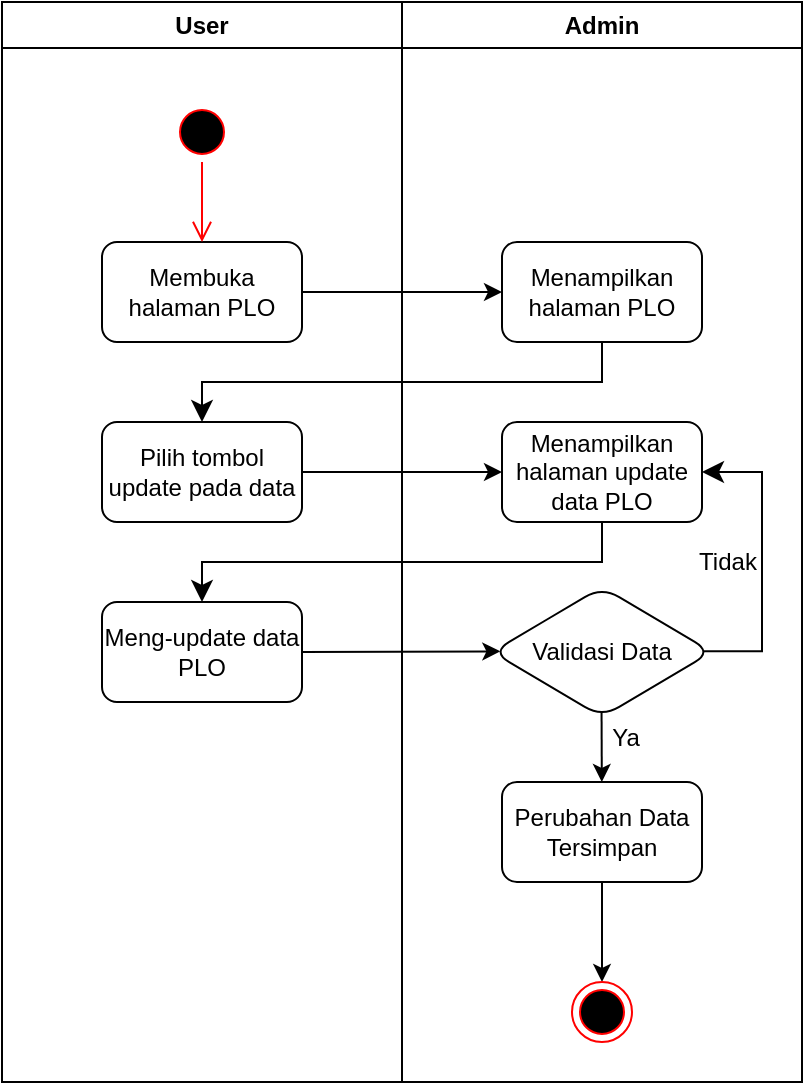 <mxfile>
    <diagram id="gakJCfWJHSgBRME0HabA" name="Page-1">
        <mxGraphModel dx="446" dy="286" grid="1" gridSize="10" guides="1" tooltips="1" connect="1" arrows="1" fold="1" page="1" pageScale="1" pageWidth="850" pageHeight="1100" math="0" shadow="0">
            <root>
                <mxCell id="0"/>
                <mxCell id="1" parent="0"/>
                <mxCell id="2" value="User" style="swimlane;whiteSpace=wrap;html=1;" parent="1" vertex="1">
                    <mxGeometry x="80" y="80" width="200" height="540" as="geometry"/>
                </mxCell>
                <mxCell id="5" value="Membuka halaman PLO" style="rounded=1;whiteSpace=wrap;html=1;" parent="2" vertex="1">
                    <mxGeometry x="50" y="120" width="100" height="50" as="geometry"/>
                </mxCell>
                <mxCell id="6" value="" style="ellipse;html=1;shape=startState;fillColor=#000000;strokeColor=#ff0000;" parent="2" vertex="1">
                    <mxGeometry x="85" y="50" width="30" height="30" as="geometry"/>
                </mxCell>
                <mxCell id="7" value="" style="edgeStyle=orthogonalEdgeStyle;html=1;verticalAlign=bottom;endArrow=open;endSize=8;strokeColor=#ff0000;entryX=0.5;entryY=0;entryDx=0;entryDy=0;" parent="2" source="6" target="5" edge="1">
                    <mxGeometry relative="1" as="geometry">
                        <mxPoint x="100" y="140" as="targetPoint"/>
                    </mxGeometry>
                </mxCell>
                <mxCell id="10" value="Pilih tombol update pada data" style="rounded=1;whiteSpace=wrap;html=1;" parent="2" vertex="1">
                    <mxGeometry x="50" y="210" width="100" height="50" as="geometry"/>
                </mxCell>
                <mxCell id="16" value="Meng-update data PLO" style="rounded=1;whiteSpace=wrap;html=1;" parent="2" vertex="1">
                    <mxGeometry x="50" y="300" width="100" height="50" as="geometry"/>
                </mxCell>
                <mxCell id="3" value="Admin" style="swimlane;whiteSpace=wrap;html=1;" parent="1" vertex="1">
                    <mxGeometry x="280" y="80" width="200" height="540" as="geometry"/>
                </mxCell>
                <mxCell id="8" value="Menampilkan halaman PLO" style="rounded=1;whiteSpace=wrap;html=1;" parent="3" vertex="1">
                    <mxGeometry x="50" y="120" width="100" height="50" as="geometry"/>
                </mxCell>
                <mxCell id="13" value="Menampilkan halaman update data PLO" style="rounded=1;whiteSpace=wrap;html=1;" parent="3" vertex="1">
                    <mxGeometry x="50" y="210" width="100" height="50" as="geometry"/>
                </mxCell>
                <mxCell id="21" value="" style="edgeStyle=none;html=1;exitX=0.498;exitY=0.962;exitDx=0;exitDy=0;exitPerimeter=0;" parent="3" source="17" target="20" edge="1">
                    <mxGeometry relative="1" as="geometry"/>
                </mxCell>
                <mxCell id="17" value="Validasi Data" style="rhombus;whiteSpace=wrap;html=1;rounded=1;" parent="3" vertex="1">
                    <mxGeometry x="45" y="292.5" width="110" height="65" as="geometry"/>
                </mxCell>
                <mxCell id="19" value="" style="edgeStyle=elbowEdgeStyle;elbow=horizontal;endArrow=classic;html=1;curved=0;rounded=0;endSize=8;startSize=8;exitX=0.959;exitY=0.495;exitDx=0;exitDy=0;entryX=1;entryY=0.5;entryDx=0;entryDy=0;exitPerimeter=0;" parent="3" source="17" target="13" edge="1">
                    <mxGeometry width="50" height="50" relative="1" as="geometry">
                        <mxPoint x="230" y="330" as="sourcePoint"/>
                        <mxPoint x="280" y="280" as="targetPoint"/>
                        <Array as="points">
                            <mxPoint x="180" y="280"/>
                        </Array>
                    </mxGeometry>
                </mxCell>
                <mxCell id="23" value="" style="edgeStyle=none;html=1;" parent="3" source="20" target="22" edge="1">
                    <mxGeometry relative="1" as="geometry"/>
                </mxCell>
                <mxCell id="20" value="Perubahan Data Tersimpan" style="rounded=1;whiteSpace=wrap;html=1;" parent="3" vertex="1">
                    <mxGeometry x="50" y="390" width="100" height="50" as="geometry"/>
                </mxCell>
                <mxCell id="22" value="" style="ellipse;html=1;shape=endState;fillColor=#000000;strokeColor=#ff0000;" parent="3" vertex="1">
                    <mxGeometry x="85" y="490" width="30" height="30" as="geometry"/>
                </mxCell>
                <mxCell id="24" value="Ya" style="text;html=1;align=center;verticalAlign=middle;whiteSpace=wrap;rounded=0;" parent="3" vertex="1">
                    <mxGeometry x="87" y="357.5" width="50" height="20" as="geometry"/>
                </mxCell>
                <mxCell id="35" value="Tidak" style="text;html=1;align=center;verticalAlign=middle;whiteSpace=wrap;rounded=0;" parent="3" vertex="1">
                    <mxGeometry x="138" y="270" width="50" height="20" as="geometry"/>
                </mxCell>
                <mxCell id="9" value="" style="edgeStyle=none;html=1;" parent="1" source="5" target="8" edge="1">
                    <mxGeometry relative="1" as="geometry"/>
                </mxCell>
                <mxCell id="12" value="" style="edgeStyle=elbowEdgeStyle;elbow=vertical;endArrow=classic;html=1;curved=0;rounded=0;endSize=8;startSize=8;exitX=0.5;exitY=1;exitDx=0;exitDy=0;entryX=0.5;entryY=0;entryDx=0;entryDy=0;" parent="1" source="8" target="10" edge="1">
                    <mxGeometry width="50" height="50" relative="1" as="geometry">
                        <mxPoint x="350" y="340" as="sourcePoint"/>
                        <mxPoint x="400" y="290" as="targetPoint"/>
                    </mxGeometry>
                </mxCell>
                <mxCell id="14" value="" style="edgeStyle=none;html=1;" parent="1" source="10" target="13" edge="1">
                    <mxGeometry relative="1" as="geometry"/>
                </mxCell>
                <mxCell id="15" value="" style="edgeStyle=elbowEdgeStyle;elbow=vertical;endArrow=classic;html=1;curved=0;rounded=0;endSize=8;startSize=8;exitX=0.5;exitY=1;exitDx=0;exitDy=0;entryX=0.5;entryY=0;entryDx=0;entryDy=0;" parent="1" source="13" target="16" edge="1">
                    <mxGeometry width="50" height="50" relative="1" as="geometry">
                        <mxPoint x="320" y="400" as="sourcePoint"/>
                        <mxPoint x="170" y="380" as="targetPoint"/>
                    </mxGeometry>
                </mxCell>
                <mxCell id="18" value="" style="edgeStyle=none;html=1;entryX=0.047;entryY=0.495;entryDx=0;entryDy=0;entryPerimeter=0;" parent="1" edge="1">
                    <mxGeometry relative="1" as="geometry">
                        <mxPoint x="230" y="405" as="sourcePoint"/>
                        <mxPoint x="329.17" y="404.675" as="targetPoint"/>
                    </mxGeometry>
                </mxCell>
            </root>
        </mxGraphModel>
    </diagram>
</mxfile>